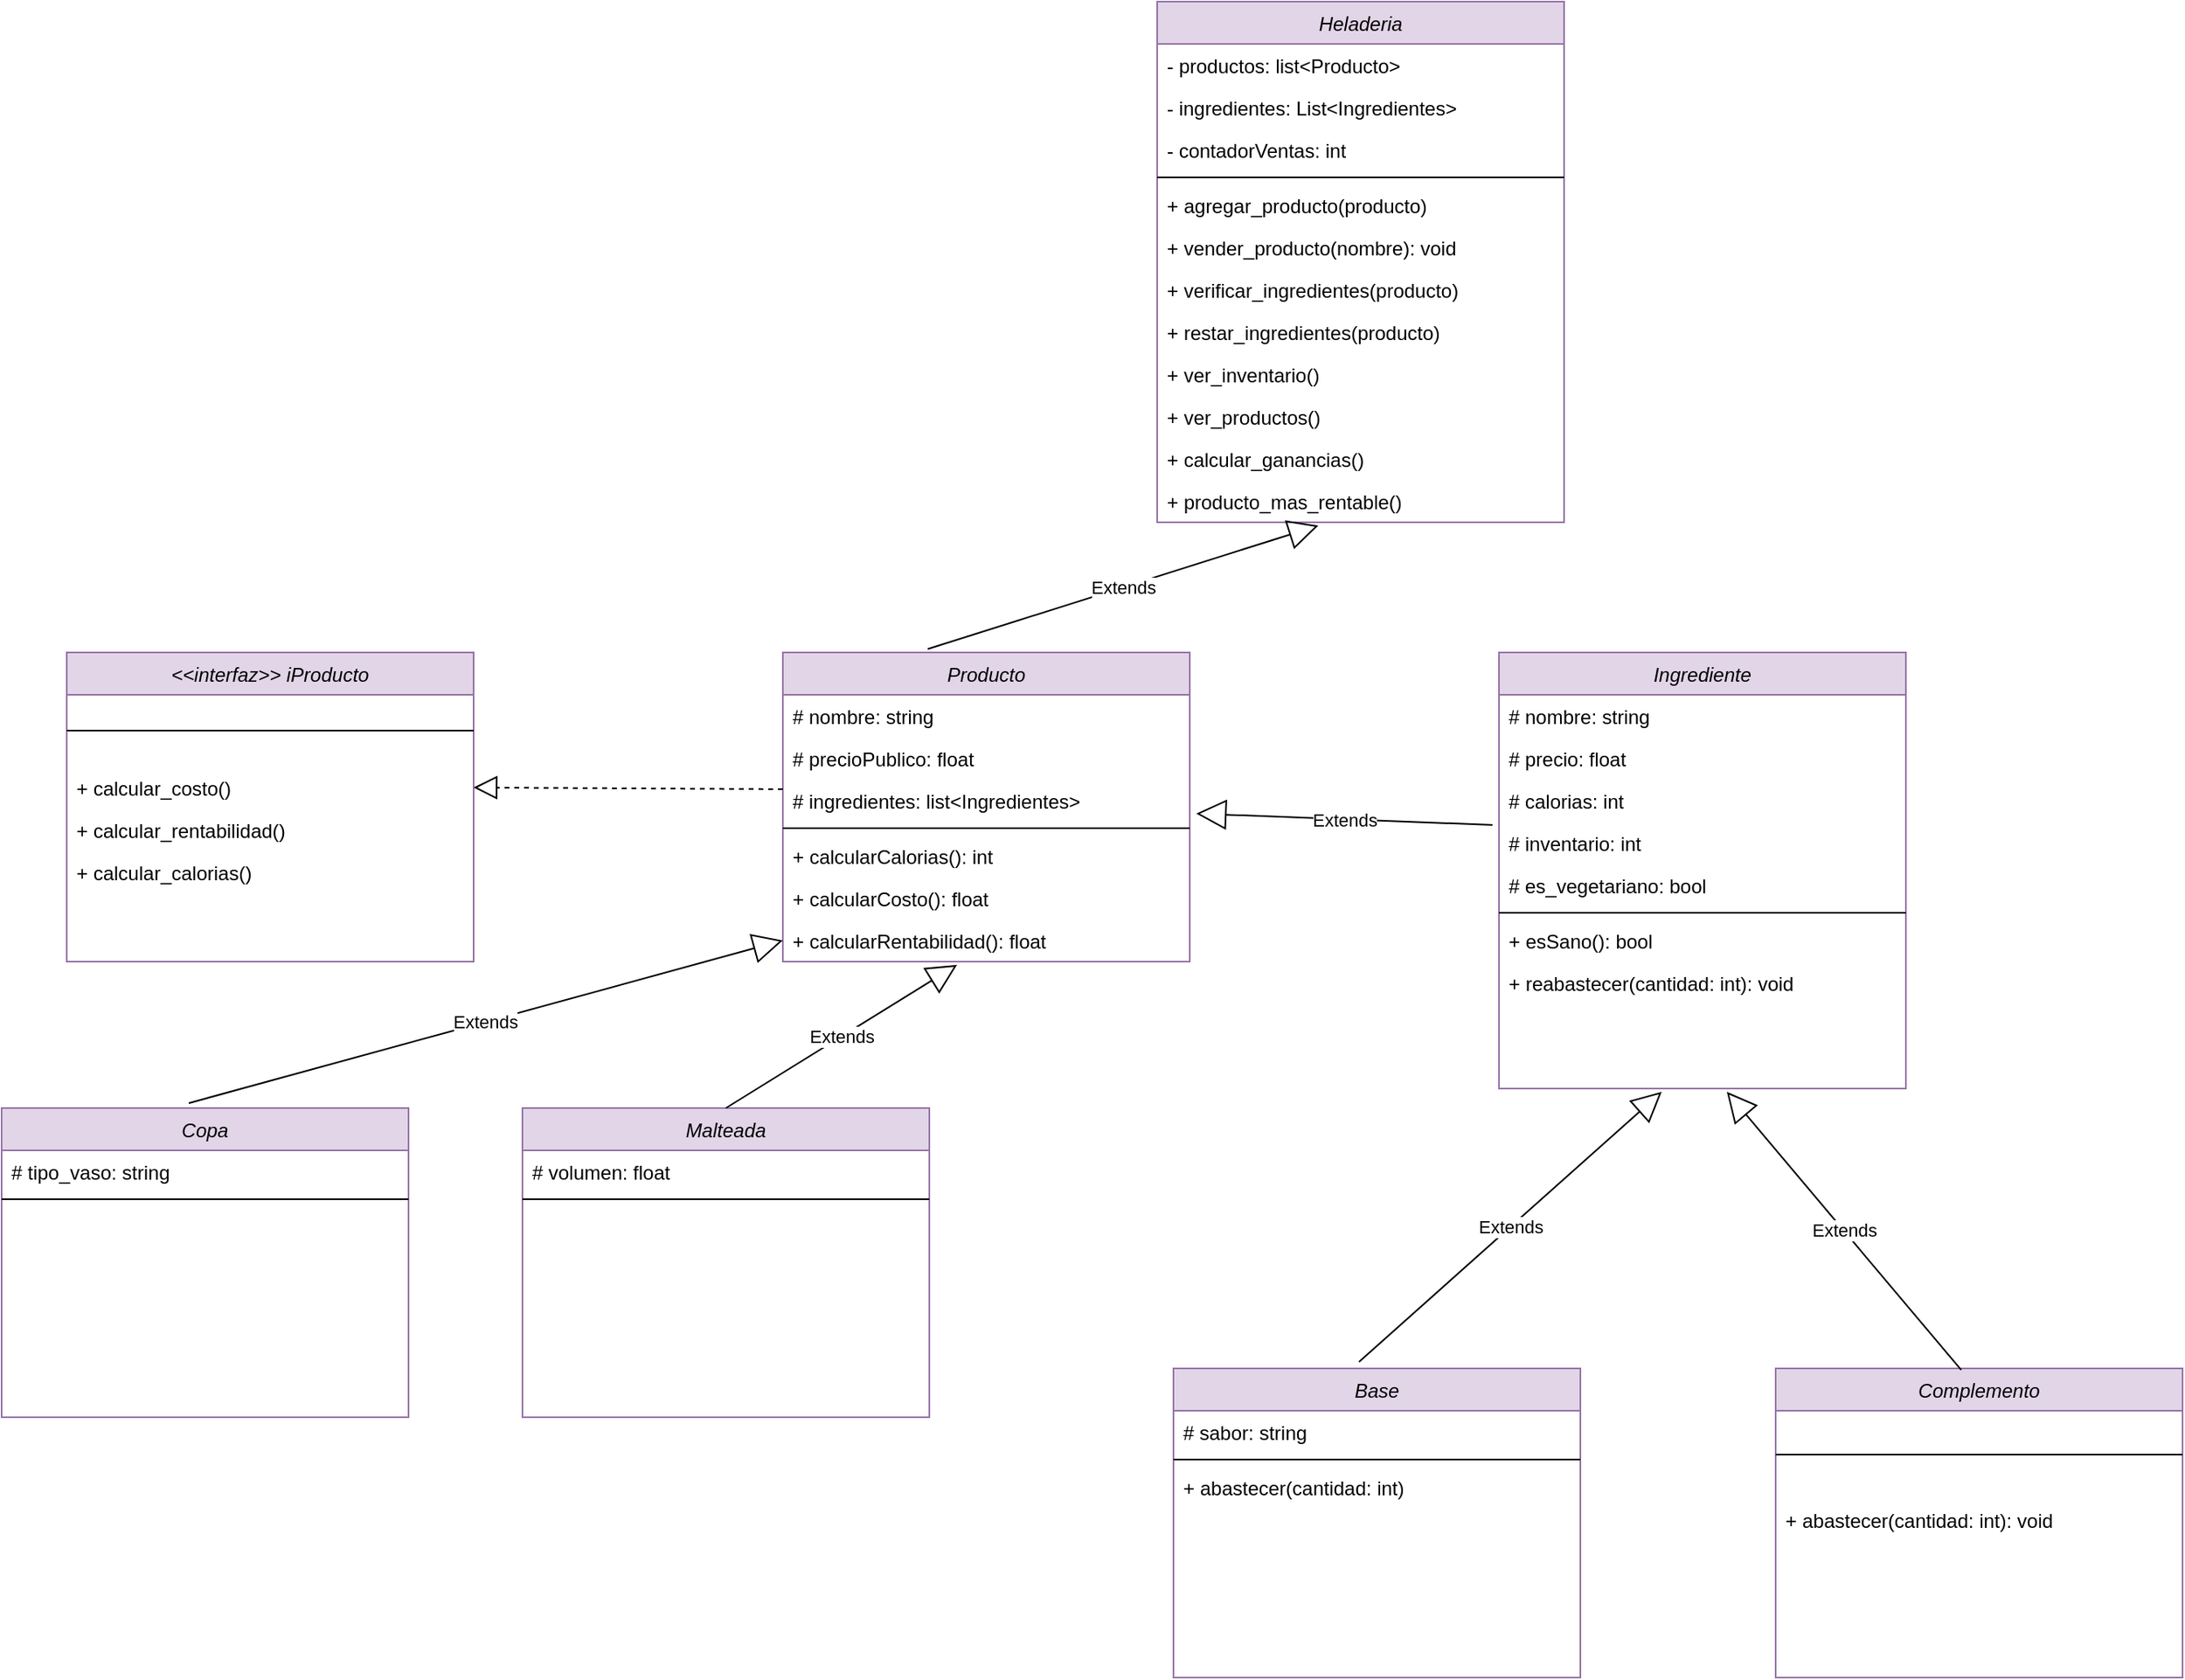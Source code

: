 <mxfile version="24.8.0">
  <diagram id="C5RBs43oDa-KdzZeNtuy" name="Page-1">
    <mxGraphModel dx="1939" dy="445" grid="1" gridSize="10" guides="1" tooltips="1" connect="1" arrows="1" fold="1" page="1" pageScale="1" pageWidth="827" pageHeight="1169" math="0" shadow="0">
      <root>
        <mxCell id="WIyWlLk6GJQsqaUBKTNV-0" />
        <mxCell id="WIyWlLk6GJQsqaUBKTNV-1" parent="WIyWlLk6GJQsqaUBKTNV-0" />
        <mxCell id="zkfFHV4jXpPFQw0GAbJ--0" value="Heladeria" style="swimlane;fontStyle=2;align=center;verticalAlign=top;childLayout=stackLayout;horizontal=1;startSize=26;horizontalStack=0;resizeParent=1;resizeLast=0;collapsible=1;marginBottom=0;rounded=0;shadow=0;strokeWidth=1;fillColor=#e1d5e7;strokeColor=#9673a6;" parent="WIyWlLk6GJQsqaUBKTNV-1" vertex="1">
          <mxGeometry x="220" width="250" height="320" as="geometry">
            <mxRectangle x="230" y="140" width="160" height="26" as="alternateBounds" />
          </mxGeometry>
        </mxCell>
        <mxCell id="zkfFHV4jXpPFQw0GAbJ--1" value="- productos: list&lt;Producto&gt;" style="text;align=left;verticalAlign=top;spacingLeft=4;spacingRight=4;overflow=hidden;rotatable=0;points=[[0,0.5],[1,0.5]];portConstraint=eastwest;" parent="zkfFHV4jXpPFQw0GAbJ--0" vertex="1">
          <mxGeometry y="26" width="250" height="26" as="geometry" />
        </mxCell>
        <mxCell id="zkfFHV4jXpPFQw0GAbJ--2" value="- ingredientes: List&lt;Ingredientes&gt;" style="text;align=left;verticalAlign=top;spacingLeft=4;spacingRight=4;overflow=hidden;rotatable=0;points=[[0,0.5],[1,0.5]];portConstraint=eastwest;rounded=0;shadow=0;html=0;" parent="zkfFHV4jXpPFQw0GAbJ--0" vertex="1">
          <mxGeometry y="52" width="250" height="26" as="geometry" />
        </mxCell>
        <mxCell id="zkfFHV4jXpPFQw0GAbJ--3" value="- contadorVentas: int" style="text;align=left;verticalAlign=top;spacingLeft=4;spacingRight=4;overflow=hidden;rotatable=0;points=[[0,0.5],[1,0.5]];portConstraint=eastwest;rounded=0;shadow=0;html=0;" parent="zkfFHV4jXpPFQw0GAbJ--0" vertex="1">
          <mxGeometry y="78" width="250" height="26" as="geometry" />
        </mxCell>
        <mxCell id="zkfFHV4jXpPFQw0GAbJ--4" value="" style="line;html=1;strokeWidth=1;align=left;verticalAlign=middle;spacingTop=-1;spacingLeft=3;spacingRight=3;rotatable=0;labelPosition=right;points=[];portConstraint=eastwest;" parent="zkfFHV4jXpPFQw0GAbJ--0" vertex="1">
          <mxGeometry y="104" width="250" height="8" as="geometry" />
        </mxCell>
        <mxCell id="PG-P8eDHTURrVMY4duSU-0" value="+ agregar_producto(producto)" style="text;align=left;verticalAlign=top;spacingLeft=4;spacingRight=4;overflow=hidden;rotatable=0;points=[[0,0.5],[1,0.5]];portConstraint=eastwest;" vertex="1" parent="zkfFHV4jXpPFQw0GAbJ--0">
          <mxGeometry y="112" width="250" height="26" as="geometry" />
        </mxCell>
        <mxCell id="zkfFHV4jXpPFQw0GAbJ--5" value="+ vender_producto(nombre): void" style="text;align=left;verticalAlign=top;spacingLeft=4;spacingRight=4;overflow=hidden;rotatable=0;points=[[0,0.5],[1,0.5]];portConstraint=eastwest;" parent="zkfFHV4jXpPFQw0GAbJ--0" vertex="1">
          <mxGeometry y="138" width="250" height="26" as="geometry" />
        </mxCell>
        <mxCell id="PG-P8eDHTURrVMY4duSU-54" value="+ verificar_ingredientes(producto)" style="text;align=left;verticalAlign=top;spacingLeft=4;spacingRight=4;overflow=hidden;rotatable=0;points=[[0,0.5],[1,0.5]];portConstraint=eastwest;" vertex="1" parent="zkfFHV4jXpPFQw0GAbJ--0">
          <mxGeometry y="164" width="250" height="26" as="geometry" />
        </mxCell>
        <mxCell id="PG-P8eDHTURrVMY4duSU-56" value="+ restar_ingredientes(producto)" style="text;align=left;verticalAlign=top;spacingLeft=4;spacingRight=4;overflow=hidden;rotatable=0;points=[[0,0.5],[1,0.5]];portConstraint=eastwest;" vertex="1" parent="zkfFHV4jXpPFQw0GAbJ--0">
          <mxGeometry y="190" width="250" height="26" as="geometry" />
        </mxCell>
        <mxCell id="PG-P8eDHTURrVMY4duSU-68" value="+ ver_inventario()" style="text;align=left;verticalAlign=top;spacingLeft=4;spacingRight=4;overflow=hidden;rotatable=0;points=[[0,0.5],[1,0.5]];portConstraint=eastwest;" vertex="1" parent="zkfFHV4jXpPFQw0GAbJ--0">
          <mxGeometry y="216" width="250" height="26" as="geometry" />
        </mxCell>
        <mxCell id="PG-P8eDHTURrVMY4duSU-69" value="+ ver_productos()" style="text;align=left;verticalAlign=top;spacingLeft=4;spacingRight=4;overflow=hidden;rotatable=0;points=[[0,0.5],[1,0.5]];portConstraint=eastwest;" vertex="1" parent="zkfFHV4jXpPFQw0GAbJ--0">
          <mxGeometry y="242" width="250" height="26" as="geometry" />
        </mxCell>
        <mxCell id="PG-P8eDHTURrVMY4duSU-55" value="+ calcular_ganancias()" style="text;align=left;verticalAlign=top;spacingLeft=4;spacingRight=4;overflow=hidden;rotatable=0;points=[[0,0.5],[1,0.5]];portConstraint=eastwest;" vertex="1" parent="zkfFHV4jXpPFQw0GAbJ--0">
          <mxGeometry y="268" width="250" height="26" as="geometry" />
        </mxCell>
        <mxCell id="PG-P8eDHTURrVMY4duSU-70" value="+ producto_mas_rentable()" style="text;align=left;verticalAlign=top;spacingLeft=4;spacingRight=4;overflow=hidden;rotatable=0;points=[[0,0.5],[1,0.5]];portConstraint=eastwest;" vertex="1" parent="zkfFHV4jXpPFQw0GAbJ--0">
          <mxGeometry y="294" width="250" height="26" as="geometry" />
        </mxCell>
        <mxCell id="PG-P8eDHTURrVMY4duSU-1" value="Producto" style="swimlane;fontStyle=2;align=center;verticalAlign=top;childLayout=stackLayout;horizontal=1;startSize=26;horizontalStack=0;resizeParent=1;resizeLast=0;collapsible=1;marginBottom=0;rounded=0;shadow=0;strokeWidth=1;fillColor=#e1d5e7;strokeColor=#9673a6;" vertex="1" parent="WIyWlLk6GJQsqaUBKTNV-1">
          <mxGeometry x="-10" y="400" width="250" height="190" as="geometry">
            <mxRectangle x="230" y="140" width="160" height="26" as="alternateBounds" />
          </mxGeometry>
        </mxCell>
        <mxCell id="PG-P8eDHTURrVMY4duSU-2" value="# nombre: string" style="text;align=left;verticalAlign=top;spacingLeft=4;spacingRight=4;overflow=hidden;rotatable=0;points=[[0,0.5],[1,0.5]];portConstraint=eastwest;" vertex="1" parent="PG-P8eDHTURrVMY4duSU-1">
          <mxGeometry y="26" width="250" height="26" as="geometry" />
        </mxCell>
        <mxCell id="PG-P8eDHTURrVMY4duSU-3" value="# precioPublico: float" style="text;align=left;verticalAlign=top;spacingLeft=4;spacingRight=4;overflow=hidden;rotatable=0;points=[[0,0.5],[1,0.5]];portConstraint=eastwest;rounded=0;shadow=0;html=0;" vertex="1" parent="PG-P8eDHTURrVMY4duSU-1">
          <mxGeometry y="52" width="250" height="26" as="geometry" />
        </mxCell>
        <mxCell id="PG-P8eDHTURrVMY4duSU-4" value="# ingredientes: list&lt;Ingredientes&gt;" style="text;align=left;verticalAlign=top;spacingLeft=4;spacingRight=4;overflow=hidden;rotatable=0;points=[[0,0.5],[1,0.5]];portConstraint=eastwest;rounded=0;shadow=0;html=0;" vertex="1" parent="PG-P8eDHTURrVMY4duSU-1">
          <mxGeometry y="78" width="250" height="26" as="geometry" />
        </mxCell>
        <mxCell id="PG-P8eDHTURrVMY4duSU-5" value="" style="line;html=1;strokeWidth=1;align=left;verticalAlign=middle;spacingTop=-1;spacingLeft=3;spacingRight=3;rotatable=0;labelPosition=right;points=[];portConstraint=eastwest;" vertex="1" parent="PG-P8eDHTURrVMY4duSU-1">
          <mxGeometry y="104" width="250" height="8" as="geometry" />
        </mxCell>
        <mxCell id="PG-P8eDHTURrVMY4duSU-6" value="+ calcularCalorias(): int" style="text;align=left;verticalAlign=top;spacingLeft=4;spacingRight=4;overflow=hidden;rotatable=0;points=[[0,0.5],[1,0.5]];portConstraint=eastwest;" vertex="1" parent="PG-P8eDHTURrVMY4duSU-1">
          <mxGeometry y="112" width="250" height="26" as="geometry" />
        </mxCell>
        <mxCell id="PG-P8eDHTURrVMY4duSU-7" value="+ calcularCosto(): float" style="text;align=left;verticalAlign=top;spacingLeft=4;spacingRight=4;overflow=hidden;rotatable=0;points=[[0,0.5],[1,0.5]];portConstraint=eastwest;" vertex="1" parent="PG-P8eDHTURrVMY4duSU-1">
          <mxGeometry y="138" width="250" height="26" as="geometry" />
        </mxCell>
        <mxCell id="PG-P8eDHTURrVMY4duSU-8" value="+ calcularRentabilidad(): float" style="text;align=left;verticalAlign=top;spacingLeft=4;spacingRight=4;overflow=hidden;rotatable=0;points=[[0,0.5],[1,0.5]];portConstraint=eastwest;" vertex="1" parent="PG-P8eDHTURrVMY4duSU-1">
          <mxGeometry y="164" width="250" height="26" as="geometry" />
        </mxCell>
        <mxCell id="PG-P8eDHTURrVMY4duSU-9" value="Ingrediente" style="swimlane;fontStyle=2;align=center;verticalAlign=top;childLayout=stackLayout;horizontal=1;startSize=26;horizontalStack=0;resizeParent=1;resizeLast=0;collapsible=1;marginBottom=0;rounded=0;shadow=0;strokeWidth=1;fillColor=#e1d5e7;strokeColor=#9673a6;" vertex="1" parent="WIyWlLk6GJQsqaUBKTNV-1">
          <mxGeometry x="430" y="400" width="250" height="268" as="geometry">
            <mxRectangle x="230" y="140" width="160" height="26" as="alternateBounds" />
          </mxGeometry>
        </mxCell>
        <mxCell id="PG-P8eDHTURrVMY4duSU-10" value="# nombre: string" style="text;align=left;verticalAlign=top;spacingLeft=4;spacingRight=4;overflow=hidden;rotatable=0;points=[[0,0.5],[1,0.5]];portConstraint=eastwest;" vertex="1" parent="PG-P8eDHTURrVMY4duSU-9">
          <mxGeometry y="26" width="250" height="26" as="geometry" />
        </mxCell>
        <mxCell id="PG-P8eDHTURrVMY4duSU-11" value="# precio: float" style="text;align=left;verticalAlign=top;spacingLeft=4;spacingRight=4;overflow=hidden;rotatable=0;points=[[0,0.5],[1,0.5]];portConstraint=eastwest;rounded=0;shadow=0;html=0;" vertex="1" parent="PG-P8eDHTURrVMY4duSU-9">
          <mxGeometry y="52" width="250" height="26" as="geometry" />
        </mxCell>
        <mxCell id="PG-P8eDHTURrVMY4duSU-12" value="# calorias: int" style="text;align=left;verticalAlign=top;spacingLeft=4;spacingRight=4;overflow=hidden;rotatable=0;points=[[0,0.5],[1,0.5]];portConstraint=eastwest;rounded=0;shadow=0;html=0;" vertex="1" parent="PG-P8eDHTURrVMY4duSU-9">
          <mxGeometry y="78" width="250" height="26" as="geometry" />
        </mxCell>
        <mxCell id="PG-P8eDHTURrVMY4duSU-18" value="# inventario: int" style="text;align=left;verticalAlign=top;spacingLeft=4;spacingRight=4;overflow=hidden;rotatable=0;points=[[0,0.5],[1,0.5]];portConstraint=eastwest;rounded=0;shadow=0;html=0;" vertex="1" parent="PG-P8eDHTURrVMY4duSU-9">
          <mxGeometry y="104" width="250" height="26" as="geometry" />
        </mxCell>
        <mxCell id="PG-P8eDHTURrVMY4duSU-17" value="# es_vegetariano: bool" style="text;align=left;verticalAlign=top;spacingLeft=4;spacingRight=4;overflow=hidden;rotatable=0;points=[[0,0.5],[1,0.5]];portConstraint=eastwest;rounded=0;shadow=0;html=0;" vertex="1" parent="PG-P8eDHTURrVMY4duSU-9">
          <mxGeometry y="130" width="250" height="26" as="geometry" />
        </mxCell>
        <mxCell id="PG-P8eDHTURrVMY4duSU-13" value="" style="line;html=1;strokeWidth=1;align=left;verticalAlign=middle;spacingTop=-1;spacingLeft=3;spacingRight=3;rotatable=0;labelPosition=right;points=[];portConstraint=eastwest;" vertex="1" parent="PG-P8eDHTURrVMY4duSU-9">
          <mxGeometry y="156" width="250" height="8" as="geometry" />
        </mxCell>
        <mxCell id="PG-P8eDHTURrVMY4duSU-19" value="+ esSano(): bool" style="text;align=left;verticalAlign=top;spacingLeft=4;spacingRight=4;overflow=hidden;rotatable=0;points=[[0,0.5],[1,0.5]];portConstraint=eastwest;rounded=0;shadow=0;html=0;" vertex="1" parent="PG-P8eDHTURrVMY4duSU-9">
          <mxGeometry y="164" width="250" height="26" as="geometry" />
        </mxCell>
        <mxCell id="PG-P8eDHTURrVMY4duSU-14" value="+ reabastecer(cantidad: int): void" style="text;align=left;verticalAlign=top;spacingLeft=4;spacingRight=4;overflow=hidden;rotatable=0;points=[[0,0.5],[1,0.5]];portConstraint=eastwest;" vertex="1" parent="PG-P8eDHTURrVMY4duSU-9">
          <mxGeometry y="190" width="250" height="26" as="geometry" />
        </mxCell>
        <mxCell id="PG-P8eDHTURrVMY4duSU-20" value="Malteada" style="swimlane;fontStyle=2;align=center;verticalAlign=top;childLayout=stackLayout;horizontal=1;startSize=26;horizontalStack=0;resizeParent=1;resizeLast=0;collapsible=1;marginBottom=0;rounded=0;shadow=0;strokeWidth=1;fillColor=#e1d5e7;strokeColor=#9673a6;" vertex="1" parent="WIyWlLk6GJQsqaUBKTNV-1">
          <mxGeometry x="-170" y="680" width="250" height="190" as="geometry">
            <mxRectangle x="230" y="140" width="160" height="26" as="alternateBounds" />
          </mxGeometry>
        </mxCell>
        <mxCell id="PG-P8eDHTURrVMY4duSU-38" value="# volumen: float" style="text;align=left;verticalAlign=top;spacingLeft=4;spacingRight=4;overflow=hidden;rotatable=0;points=[[0,0.5],[1,0.5]];portConstraint=eastwest;" vertex="1" parent="PG-P8eDHTURrVMY4duSU-20">
          <mxGeometry y="26" width="250" height="26" as="geometry" />
        </mxCell>
        <mxCell id="PG-P8eDHTURrVMY4duSU-24" value="" style="line;html=1;strokeWidth=1;align=left;verticalAlign=middle;spacingTop=-1;spacingLeft=3;spacingRight=3;rotatable=0;labelPosition=right;points=[];portConstraint=eastwest;" vertex="1" parent="PG-P8eDHTURrVMY4duSU-20">
          <mxGeometry y="52" width="250" height="8" as="geometry" />
        </mxCell>
        <mxCell id="PG-P8eDHTURrVMY4duSU-28" value="Base" style="swimlane;fontStyle=2;align=center;verticalAlign=top;childLayout=stackLayout;horizontal=1;startSize=26;horizontalStack=0;resizeParent=1;resizeLast=0;collapsible=1;marginBottom=0;rounded=0;shadow=0;strokeWidth=1;fillColor=#e1d5e7;strokeColor=#9673a6;" vertex="1" parent="WIyWlLk6GJQsqaUBKTNV-1">
          <mxGeometry x="230" y="840" width="250" height="190" as="geometry">
            <mxRectangle x="230" y="140" width="160" height="26" as="alternateBounds" />
          </mxGeometry>
        </mxCell>
        <mxCell id="PG-P8eDHTURrVMY4duSU-29" value="# sabor: string" style="text;align=left;verticalAlign=top;spacingLeft=4;spacingRight=4;overflow=hidden;rotatable=0;points=[[0,0.5],[1,0.5]];portConstraint=eastwest;" vertex="1" parent="PG-P8eDHTURrVMY4duSU-28">
          <mxGeometry y="26" width="250" height="26" as="geometry" />
        </mxCell>
        <mxCell id="PG-P8eDHTURrVMY4duSU-30" value="" style="line;html=1;strokeWidth=1;align=left;verticalAlign=middle;spacingTop=-1;spacingLeft=3;spacingRight=3;rotatable=0;labelPosition=right;points=[];portConstraint=eastwest;" vertex="1" parent="PG-P8eDHTURrVMY4duSU-28">
          <mxGeometry y="52" width="250" height="8" as="geometry" />
        </mxCell>
        <mxCell id="PG-P8eDHTURrVMY4duSU-53" value="+ abastecer(cantidad: int)" style="text;align=left;verticalAlign=top;spacingLeft=4;spacingRight=4;overflow=hidden;rotatable=0;points=[[0,0.5],[1,0.5]];portConstraint=eastwest;" vertex="1" parent="PG-P8eDHTURrVMY4duSU-28">
          <mxGeometry y="60" width="250" height="26" as="geometry" />
        </mxCell>
        <mxCell id="PG-P8eDHTURrVMY4duSU-31" value="Complemento" style="swimlane;fontStyle=2;align=center;verticalAlign=top;childLayout=stackLayout;horizontal=1;startSize=26;horizontalStack=0;resizeParent=1;resizeLast=0;collapsible=1;marginBottom=0;rounded=0;shadow=0;strokeWidth=1;fillColor=#e1d5e7;strokeColor=#9673a6;" vertex="1" parent="WIyWlLk6GJQsqaUBKTNV-1">
          <mxGeometry x="600" y="840" width="250" height="190" as="geometry">
            <mxRectangle x="230" y="140" width="160" height="26" as="alternateBounds" />
          </mxGeometry>
        </mxCell>
        <mxCell id="PG-P8eDHTURrVMY4duSU-33" value="" style="line;html=1;strokeWidth=1;align=left;verticalAlign=middle;spacingTop=-1;spacingLeft=3;spacingRight=3;rotatable=0;labelPosition=right;points=[];portConstraint=eastwest;" vertex="1" parent="PG-P8eDHTURrVMY4duSU-31">
          <mxGeometry y="26" width="250" height="54" as="geometry" />
        </mxCell>
        <mxCell id="PG-P8eDHTURrVMY4duSU-34" value="+ abastecer(cantidad: int): void" style="text;align=left;verticalAlign=top;spacingLeft=4;spacingRight=4;overflow=hidden;rotatable=0;points=[[0,0.5],[1,0.5]];portConstraint=eastwest;" vertex="1" parent="PG-P8eDHTURrVMY4duSU-31">
          <mxGeometry y="80" width="250" height="26" as="geometry" />
        </mxCell>
        <mxCell id="PG-P8eDHTURrVMY4duSU-35" value="Copa" style="swimlane;fontStyle=2;align=center;verticalAlign=top;childLayout=stackLayout;horizontal=1;startSize=26;horizontalStack=0;resizeParent=1;resizeLast=0;collapsible=1;marginBottom=0;rounded=0;shadow=0;strokeWidth=1;fillColor=#e1d5e7;strokeColor=#9673a6;" vertex="1" parent="WIyWlLk6GJQsqaUBKTNV-1">
          <mxGeometry x="-490" y="680" width="250" height="190" as="geometry">
            <mxRectangle x="230" y="140" width="160" height="26" as="alternateBounds" />
          </mxGeometry>
        </mxCell>
        <mxCell id="PG-P8eDHTURrVMY4duSU-36" value="# tipo_vaso: string" style="text;align=left;verticalAlign=top;spacingLeft=4;spacingRight=4;overflow=hidden;rotatable=0;points=[[0,0.5],[1,0.5]];portConstraint=eastwest;" vertex="1" parent="PG-P8eDHTURrVMY4duSU-35">
          <mxGeometry y="26" width="250" height="26" as="geometry" />
        </mxCell>
        <mxCell id="PG-P8eDHTURrVMY4duSU-37" value="" style="line;html=1;strokeWidth=1;align=left;verticalAlign=middle;spacingTop=-1;spacingLeft=3;spacingRight=3;rotatable=0;labelPosition=right;points=[];portConstraint=eastwest;" vertex="1" parent="PG-P8eDHTURrVMY4duSU-35">
          <mxGeometry y="52" width="250" height="8" as="geometry" />
        </mxCell>
        <mxCell id="PG-P8eDHTURrVMY4duSU-39" value="&lt;&lt;interfaz&gt;&gt; iProducto" style="swimlane;fontStyle=2;align=center;verticalAlign=top;childLayout=stackLayout;horizontal=1;startSize=26;horizontalStack=0;resizeParent=1;resizeLast=0;collapsible=1;marginBottom=0;rounded=0;shadow=0;strokeWidth=1;fillColor=#e1d5e7;strokeColor=#9673a6;" vertex="1" parent="WIyWlLk6GJQsqaUBKTNV-1">
          <mxGeometry x="-450" y="400" width="250" height="190" as="geometry">
            <mxRectangle x="230" y="140" width="160" height="26" as="alternateBounds" />
          </mxGeometry>
        </mxCell>
        <mxCell id="PG-P8eDHTURrVMY4duSU-43" value="" style="line;html=1;strokeWidth=1;align=left;verticalAlign=middle;spacingTop=-1;spacingLeft=3;spacingRight=3;rotatable=0;labelPosition=right;points=[];portConstraint=eastwest;" vertex="1" parent="PG-P8eDHTURrVMY4duSU-39">
          <mxGeometry y="26" width="250" height="44" as="geometry" />
        </mxCell>
        <mxCell id="PG-P8eDHTURrVMY4duSU-44" value="+ calcular_costo()" style="text;align=left;verticalAlign=top;spacingLeft=4;spacingRight=4;overflow=hidden;rotatable=0;points=[[0,0.5],[1,0.5]];portConstraint=eastwest;" vertex="1" parent="PG-P8eDHTURrVMY4duSU-39">
          <mxGeometry y="70" width="250" height="26" as="geometry" />
        </mxCell>
        <mxCell id="PG-P8eDHTURrVMY4duSU-45" value="+ calcular_rentabilidad()" style="text;align=left;verticalAlign=top;spacingLeft=4;spacingRight=4;overflow=hidden;rotatable=0;points=[[0,0.5],[1,0.5]];portConstraint=eastwest;" vertex="1" parent="PG-P8eDHTURrVMY4duSU-39">
          <mxGeometry y="96" width="250" height="26" as="geometry" />
        </mxCell>
        <mxCell id="PG-P8eDHTURrVMY4duSU-46" value="+ calcular_calorias()" style="text;align=left;verticalAlign=top;spacingLeft=4;spacingRight=4;overflow=hidden;rotatable=0;points=[[0,0.5],[1,0.5]];portConstraint=eastwest;" vertex="1" parent="PG-P8eDHTURrVMY4duSU-39">
          <mxGeometry y="122" width="250" height="26" as="geometry" />
        </mxCell>
        <mxCell id="PG-P8eDHTURrVMY4duSU-47" value="" style="endArrow=block;dashed=1;endFill=0;endSize=12;html=1;rounded=0;entryX=1;entryY=0.5;entryDx=0;entryDy=0;exitX=0;exitY=0.231;exitDx=0;exitDy=0;exitPerimeter=0;" edge="1" parent="WIyWlLk6GJQsqaUBKTNV-1" source="PG-P8eDHTURrVMY4duSU-4" target="PG-P8eDHTURrVMY4duSU-44">
          <mxGeometry width="160" relative="1" as="geometry">
            <mxPoint x="140" y="470" as="sourcePoint" />
            <mxPoint x="300" y="470" as="targetPoint" />
          </mxGeometry>
        </mxCell>
        <mxCell id="PG-P8eDHTURrVMY4duSU-48" value="Extends" style="endArrow=block;endSize=16;endFill=0;html=1;rounded=0;entryX=0;entryY=0.5;entryDx=0;entryDy=0;exitX=0.46;exitY=-0.016;exitDx=0;exitDy=0;exitPerimeter=0;" edge="1" parent="WIyWlLk6GJQsqaUBKTNV-1" source="PG-P8eDHTURrVMY4duSU-35" target="PG-P8eDHTURrVMY4duSU-8">
          <mxGeometry width="160" relative="1" as="geometry">
            <mxPoint x="-150" y="660" as="sourcePoint" />
            <mxPoint x="10" y="660" as="targetPoint" />
          </mxGeometry>
        </mxCell>
        <mxCell id="PG-P8eDHTURrVMY4duSU-49" value="Extends" style="endArrow=block;endSize=16;endFill=0;html=1;rounded=0;entryX=0.428;entryY=1.077;entryDx=0;entryDy=0;entryPerimeter=0;exitX=0.5;exitY=0;exitDx=0;exitDy=0;" edge="1" parent="WIyWlLk6GJQsqaUBKTNV-1" source="PG-P8eDHTURrVMY4duSU-20" target="PG-P8eDHTURrVMY4duSU-8">
          <mxGeometry width="160" relative="1" as="geometry">
            <mxPoint x="-150" y="650" as="sourcePoint" />
            <mxPoint x="10" y="650" as="targetPoint" />
          </mxGeometry>
        </mxCell>
        <mxCell id="PG-P8eDHTURrVMY4duSU-50" value="Extends" style="endArrow=block;endSize=16;endFill=0;html=1;rounded=0;entryX=1.016;entryY=0.808;entryDx=0;entryDy=0;entryPerimeter=0;exitX=-0.016;exitY=0.077;exitDx=0;exitDy=0;exitPerimeter=0;" edge="1" parent="WIyWlLk6GJQsqaUBKTNV-1" source="PG-P8eDHTURrVMY4duSU-18" target="PG-P8eDHTURrVMY4duSU-4">
          <mxGeometry width="160" relative="1" as="geometry">
            <mxPoint x="334" y="516.5" as="sourcePoint" />
            <mxPoint x="494" y="516.5" as="targetPoint" />
          </mxGeometry>
        </mxCell>
        <mxCell id="PG-P8eDHTURrVMY4duSU-51" value="Extends" style="endArrow=block;endSize=16;endFill=0;html=1;rounded=0;exitX=0.456;exitY=-0.021;exitDx=0;exitDy=0;exitPerimeter=0;" edge="1" parent="WIyWlLk6GJQsqaUBKTNV-1" source="PG-P8eDHTURrVMY4duSU-28">
          <mxGeometry width="160" relative="1" as="geometry">
            <mxPoint x="355" y="830" as="sourcePoint" />
            <mxPoint x="530" y="670" as="targetPoint" />
          </mxGeometry>
        </mxCell>
        <mxCell id="PG-P8eDHTURrVMY4duSU-52" value="Extends" style="endArrow=block;endSize=16;endFill=0;html=1;rounded=0;exitX=0.456;exitY=0.005;exitDx=0;exitDy=0;exitPerimeter=0;" edge="1" parent="WIyWlLk6GJQsqaUBKTNV-1" source="PG-P8eDHTURrVMY4duSU-31">
          <mxGeometry width="160" relative="1" as="geometry">
            <mxPoint x="480" y="840" as="sourcePoint" />
            <mxPoint x="570" y="670" as="targetPoint" />
          </mxGeometry>
        </mxCell>
        <mxCell id="PG-P8eDHTURrVMY4duSU-71" value="Extends" style="endArrow=block;endSize=16;endFill=0;html=1;rounded=0;exitX=0.356;exitY=-0.011;exitDx=0;exitDy=0;exitPerimeter=0;entryX=0.396;entryY=1.077;entryDx=0;entryDy=0;entryPerimeter=0;" edge="1" parent="WIyWlLk6GJQsqaUBKTNV-1" source="PG-P8eDHTURrVMY4duSU-1" target="PG-P8eDHTURrVMY4duSU-70">
          <mxGeometry width="160" relative="1" as="geometry">
            <mxPoint x="80" y="360" as="sourcePoint" />
            <mxPoint x="240" y="360" as="targetPoint" />
          </mxGeometry>
        </mxCell>
      </root>
    </mxGraphModel>
  </diagram>
</mxfile>
